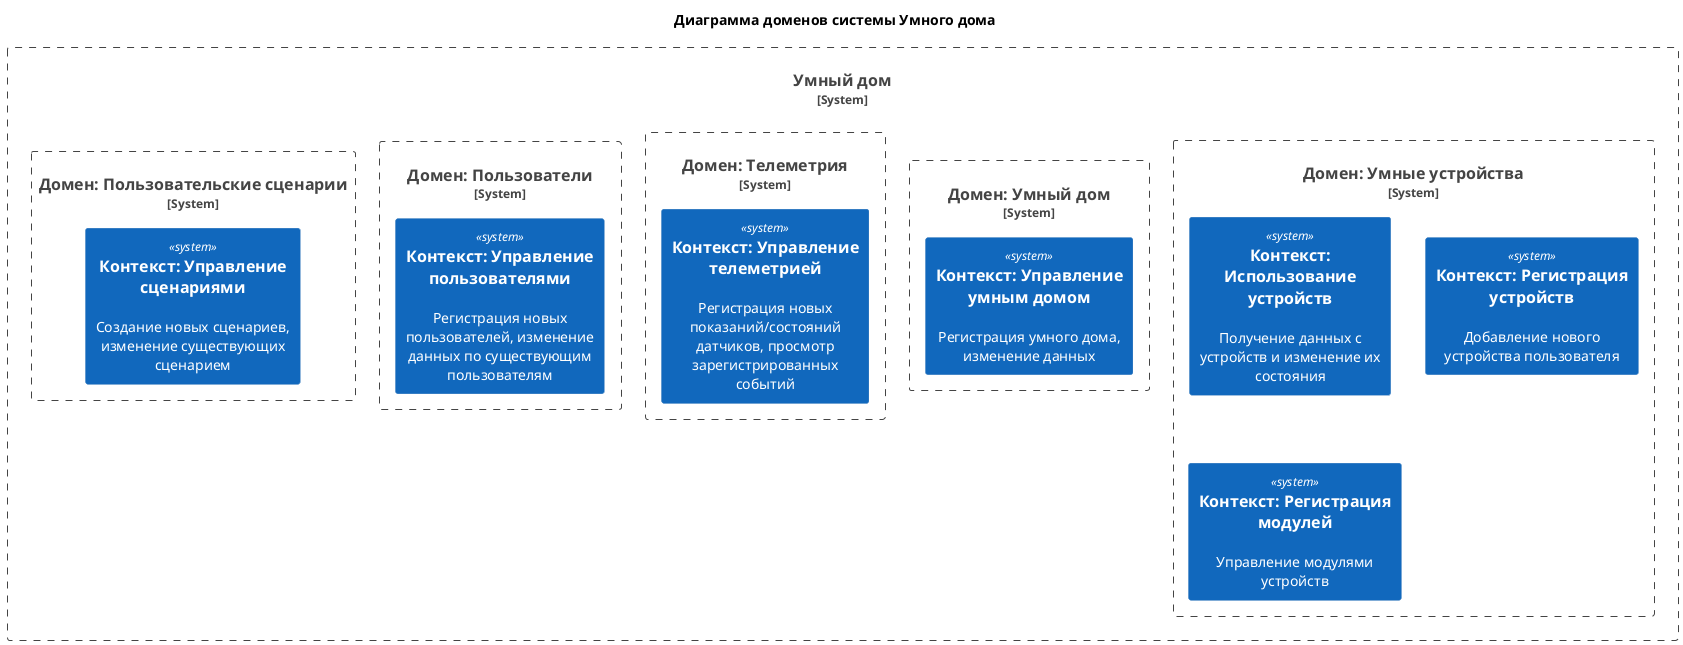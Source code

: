 @startuml
!include <C4/C4_Container.puml>

title Диаграмма доменов системы Умного дома

System_Boundary("SmartHome", "Умный дом") {
    System_Boundary("DeviceDomain", "Домен: Умные устройства") {
        System(ManageDevice, "Контекст: Использование устройств", "Получение данных с устройств и изменение их состояния")
        System(RegisterDevice, "Контекст: Регистрация устройств", "Добавление нового устройства пользователя")
        System(RegisterModule, "Контекст: Регистрация модулей", "Управление модулями устройств")
    }

    System_Boundary("SmartHomeDomain", "Домен: Умный дом") {
        System(ManageSmartHome, "Контекст: Управление умным домом", "Регистрация умного дома, изменение данных")
    }

    System_Boundary("TelemetryDomain", "Домен: Телеметрия") {
        System(ManageTelemetry, "Контекст: Управление телеметрией", "Регистрация новых показаний/состояний датчиков, просмотр зарегистрированных событий")
    }

    System_Boundary("UserDomain", "Домен: Пользователи") {
        System(ManageUser, "Контекст: Управление пользователями", "Регистрация новых пользователей, изменение данных по существующим пользователям")
    }

    System_Boundary("ScenarioDomain", "Домен: Пользовательские сценарии") {
        System(ManageScenario, "Контекст: Управление сценариями", "Создание новых сценариев, изменение существующих сценарием")
    }
}
@enduml